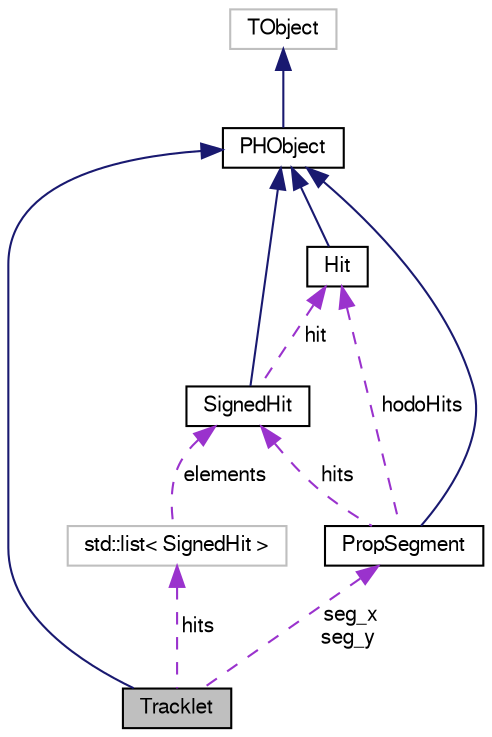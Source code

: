 digraph "Tracklet"
{
  bgcolor="transparent";
  edge [fontname="FreeSans",fontsize="10",labelfontname="FreeSans",labelfontsize="10"];
  node [fontname="FreeSans",fontsize="10",shape=record];
  Node1 [label="Tracklet",height=0.2,width=0.4,color="black", fillcolor="grey75", style="filled" fontcolor="black"];
  Node2 -> Node1 [dir="back",color="midnightblue",fontsize="10",style="solid",fontname="FreeSans"];
  Node2 [label="PHObject",height=0.2,width=0.4,color="black",URL="$d9/d24/classPHObject.html"];
  Node3 -> Node2 [dir="back",color="midnightblue",fontsize="10",style="solid",fontname="FreeSans"];
  Node3 [label="TObject",height=0.2,width=0.4,color="grey75"];
  Node4 -> Node1 [dir="back",color="darkorchid3",fontsize="10",style="dashed",label=" hits" ,fontname="FreeSans"];
  Node4 [label="std::list\< SignedHit \>",height=0.2,width=0.4,color="grey75"];
  Node5 -> Node4 [dir="back",color="darkorchid3",fontsize="10",style="dashed",label=" elements" ,fontname="FreeSans"];
  Node5 [label="SignedHit",height=0.2,width=0.4,color="black",URL="$de/d45/classSignedHit.html"];
  Node2 -> Node5 [dir="back",color="midnightblue",fontsize="10",style="solid",fontname="FreeSans"];
  Node6 -> Node5 [dir="back",color="darkorchid3",fontsize="10",style="dashed",label=" hit" ,fontname="FreeSans"];
  Node6 [label="Hit",height=0.2,width=0.4,color="black",URL="$d0/d88/classHit.html",tooltip="Definition of hit structure. "];
  Node2 -> Node6 [dir="back",color="midnightblue",fontsize="10",style="solid",fontname="FreeSans"];
  Node7 -> Node1 [dir="back",color="darkorchid3",fontsize="10",style="dashed",label=" seg_x\nseg_y" ,fontname="FreeSans"];
  Node7 [label="PropSegment",height=0.2,width=0.4,color="black",URL="$d0/d1e/classPropSegment.html"];
  Node2 -> Node7 [dir="back",color="midnightblue",fontsize="10",style="solid",fontname="FreeSans"];
  Node5 -> Node7 [dir="back",color="darkorchid3",fontsize="10",style="dashed",label=" hits" ,fontname="FreeSans"];
  Node6 -> Node7 [dir="back",color="darkorchid3",fontsize="10",style="dashed",label=" hodoHits" ,fontname="FreeSans"];
}
